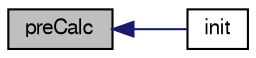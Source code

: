 digraph "preCalc"
{
  bgcolor="transparent";
  edge [fontname="FreeSans",fontsize="10",labelfontname="FreeSans",labelfontsize="10"];
  node [fontname="FreeSans",fontsize="10",shape=record];
  rankdir="LR";
  Node106 [label="preCalc",height=0.2,width=0.4,color="black", fillcolor="grey75", style="filled", fontcolor="black"];
  Node106 -> Node107 [dir="back",color="midnightblue",fontsize="10",style="solid",fontname="FreeSans"];
  Node107 [label="init",height=0.2,width=0.4,color="black",URL="$a28674.html#a02fd73d861ef2e4aabb38c0c9ff82947",tooltip="Initialise - typically setting static variables,. "];
}
